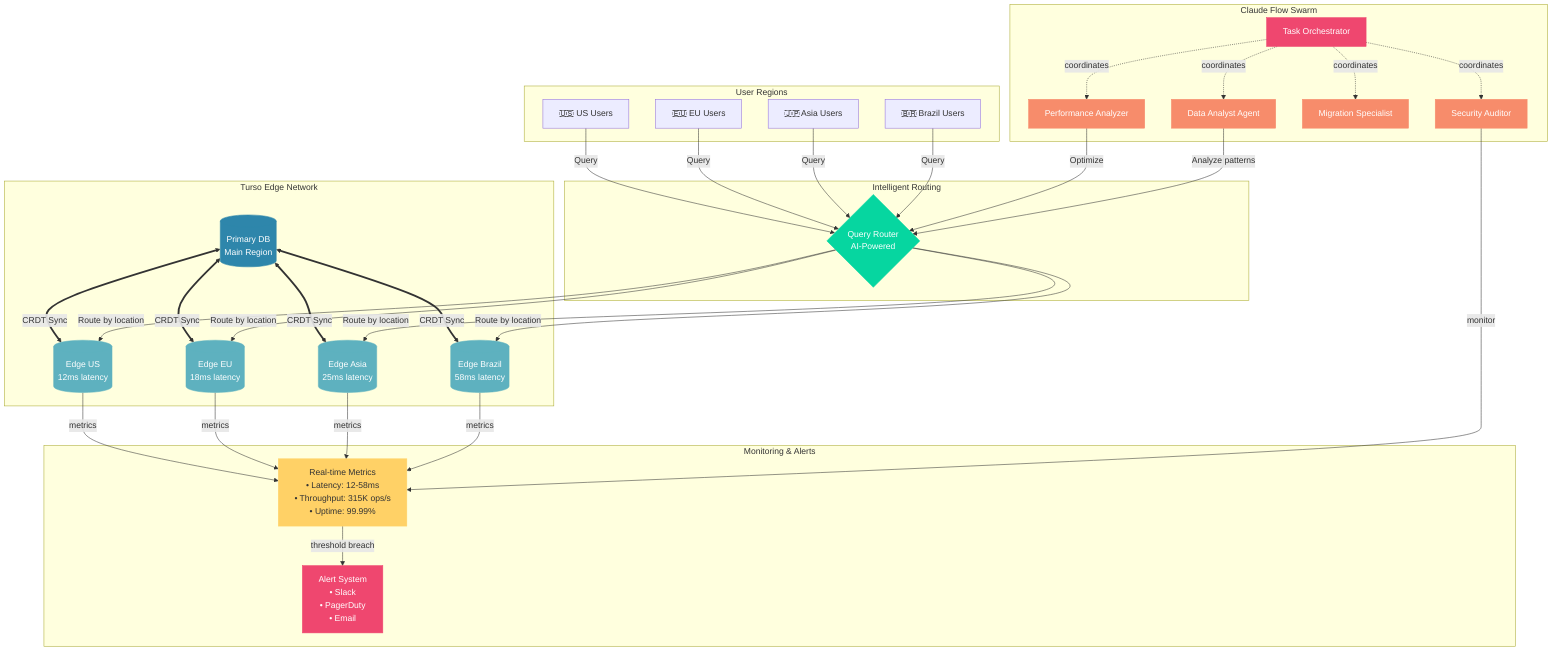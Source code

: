 graph TB
    subgraph "User Regions"
        US[🇺🇸 US Users]
        EU[🇪🇺 EU Users]
        ASIA[🇯🇵 Asia Users]
        BR[🇧🇷 Brazil Users]
    end

    subgraph "Claude Flow Swarm"
        ORCHESTRATOR[Task Orchestrator]
        DATA_ANALYST[Data Analyst Agent]
        PERF[Performance Analyzer]
        MIGRATOR[Migration Specialist]
        SECURITY[Security Auditor]
        
        ORCHESTRATOR -.->|coordinates| DATA_ANALYST
        ORCHESTRATOR -.->|coordinates| PERF
        ORCHESTRATOR -.->|coordinates| MIGRATOR
        ORCHESTRATOR -.->|coordinates| SECURITY
    end

    subgraph "Turso Edge Network"
        MAIN[(Primary DB<br/>Main Region)]
        EDGE_US[(Edge US<br/>12ms latency)]
        EDGE_EU[(Edge EU<br/>18ms latency)]
        EDGE_ASIA[(Edge Asia<br/>25ms latency)]
        EDGE_BR[(Edge Brazil<br/>58ms latency)]
        
        MAIN <==>|CRDT Sync| EDGE_US
        MAIN <==>|CRDT Sync| EDGE_EU
        MAIN <==>|CRDT Sync| EDGE_ASIA
        MAIN <==>|CRDT Sync| EDGE_BR
    end

    subgraph "Intelligent Routing"
        ROUTER{Query Router<br/>AI-Powered}
    end

    US -->|Query| ROUTER
    EU -->|Query| ROUTER
    ASIA -->|Query| ROUTER
    BR -->|Query| ROUTER

    ROUTER -->|Route by location| EDGE_US
    ROUTER -->|Route by location| EDGE_EU
    ROUTER -->|Route by location| EDGE_ASIA
    ROUTER -->|Route by location| EDGE_BR

    PERF -->|Optimize| ROUTER
    DATA_ANALYST -->|Analyze patterns| ROUTER

    subgraph "Monitoring & Alerts"
        METRICS[Real-time Metrics<br/>• Latency: 12-58ms<br/>• Throughput: 315K ops/s<br/>• Uptime: 99.99%]
        ALERTS[Alert System<br/>• Slack<br/>• PagerDuty<br/>• Email]
    end

    EDGE_US -->|metrics| METRICS
    EDGE_EU -->|metrics| METRICS
    EDGE_ASIA -->|metrics| METRICS
    EDGE_BR -->|metrics| METRICS

    METRICS -->|threshold breach| ALERTS
    SECURITY -->|monitor| METRICS

    style MAIN fill:#2E86AB,stroke:#2E86AB,color:#fff
    style EDGE_US fill:#5EB1BF,stroke:#5EB1BF,color:#fff
    style EDGE_EU fill:#5EB1BF,stroke:#5EB1BF,color:#fff
    style EDGE_ASIA fill:#5EB1BF,stroke:#5EB1BF,color:#fff
    style EDGE_BR fill:#5EB1BF,stroke:#5EB1BF,color:#fff
    
    style ORCHESTRATOR fill:#EF476F,stroke:#EF476F,color:#fff
    style DATA_ANALYST fill:#F78C6B,stroke:#F78C6B,color:#fff
    style PERF fill:#F78C6B,stroke:#F78C6B,color:#fff
    style MIGRATOR fill:#F78C6B,stroke:#F78C6B,color:#fff
    style SECURITY fill:#F78C6B,stroke:#F78C6B,color:#fff
    
    style ROUTER fill:#06D6A0,stroke:#06D6A0,color:#fff
    style METRICS fill:#FFD166,stroke:#FFD166,color:#333
    style ALERTS fill:#EF476F,stroke:#EF476F,color:#fff